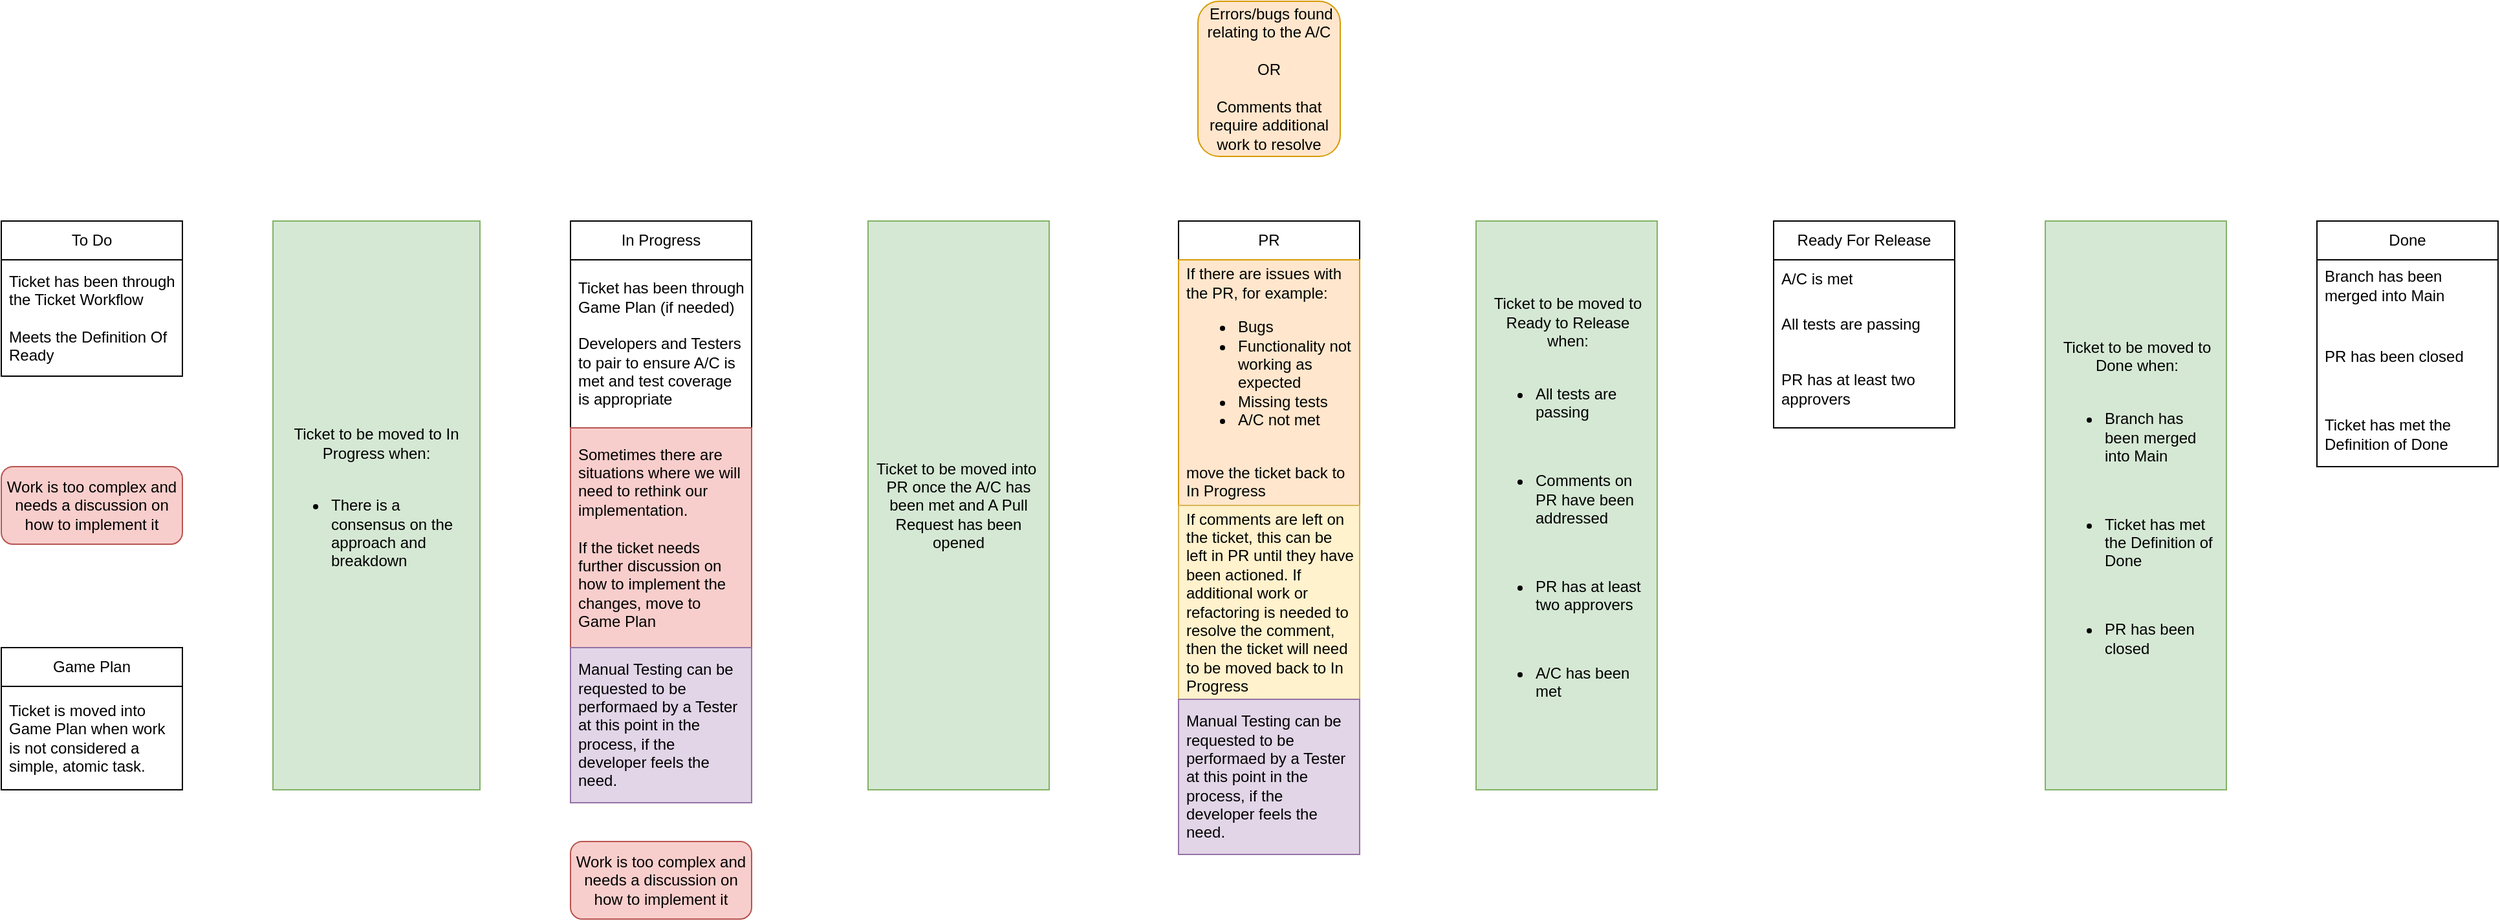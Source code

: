 <mxfile version="22.0.4" type="github">
  <diagram id="C5RBs43oDa-KdzZeNtuy" name="Page-1">
    <mxGraphModel dx="1062" dy="585" grid="1" gridSize="10" guides="1" tooltips="1" connect="1" arrows="1" fold="1" page="1" pageScale="1" pageWidth="3300" pageHeight="2339" math="0" shadow="0">
      <root>
        <mxCell id="WIyWlLk6GJQsqaUBKTNV-0" />
        <mxCell id="WIyWlLk6GJQsqaUBKTNV-1" parent="WIyWlLk6GJQsqaUBKTNV-0" />
        <mxCell id="meaRv1d-LlNJj-3QuRXh-28" value="To Do" style="swimlane;fontStyle=0;childLayout=stackLayout;horizontal=1;startSize=30;horizontalStack=0;resizeParent=1;resizeParentMax=0;resizeLast=0;collapsible=1;marginBottom=0;whiteSpace=wrap;html=1;" parent="WIyWlLk6GJQsqaUBKTNV-1" vertex="1">
          <mxGeometry x="560" y="240" width="140" height="120" as="geometry">
            <mxRectangle x="30" y="240" width="130" height="30" as="alternateBounds" />
          </mxGeometry>
        </mxCell>
        <mxCell id="meaRv1d-LlNJj-3QuRXh-29" value="Ticket has been through the Ticket Workflow&lt;br&gt;&lt;br&gt;Meets the Definition Of Ready" style="text;strokeColor=none;fillColor=none;align=left;verticalAlign=middle;spacingLeft=4;spacingRight=4;overflow=hidden;points=[[0,0.5],[1,0.5]];portConstraint=eastwest;rotatable=0;whiteSpace=wrap;html=1;" parent="meaRv1d-LlNJj-3QuRXh-28" vertex="1">
          <mxGeometry y="30" width="140" height="90" as="geometry" />
        </mxCell>
        <mxCell id="meaRv1d-LlNJj-3QuRXh-33" value="Game Plan" style="swimlane;fontStyle=0;childLayout=stackLayout;horizontal=1;startSize=30;horizontalStack=0;resizeParent=1;resizeParentMax=0;resizeLast=0;collapsible=1;marginBottom=0;whiteSpace=wrap;html=1;" parent="WIyWlLk6GJQsqaUBKTNV-1" vertex="1">
          <mxGeometry x="560" y="570" width="140" height="110" as="geometry">
            <mxRectangle x="30" y="570" width="130" height="30" as="alternateBounds" />
          </mxGeometry>
        </mxCell>
        <mxCell id="meaRv1d-LlNJj-3QuRXh-34" value="Ticket is moved into Game Plan when work is not considered a simple, atomic task." style="text;strokeColor=none;fillColor=none;align=left;verticalAlign=middle;spacingLeft=4;spacingRight=4;overflow=hidden;points=[[0,0.5],[1,0.5]];portConstraint=eastwest;rotatable=0;whiteSpace=wrap;html=1;" parent="meaRv1d-LlNJj-3QuRXh-33" vertex="1">
          <mxGeometry y="30" width="140" height="80" as="geometry" />
        </mxCell>
        <mxCell id="meaRv1d-LlNJj-3QuRXh-37" value="In Progress" style="swimlane;fontStyle=0;childLayout=stackLayout;horizontal=1;startSize=30;horizontalStack=0;resizeParent=1;resizeParentMax=0;resizeLast=0;collapsible=1;marginBottom=0;whiteSpace=wrap;html=1;" parent="WIyWlLk6GJQsqaUBKTNV-1" vertex="1">
          <mxGeometry x="1000" y="240" width="140" height="450" as="geometry">
            <mxRectangle x="470" y="240" width="130" height="30" as="alternateBounds" />
          </mxGeometry>
        </mxCell>
        <mxCell id="meaRv1d-LlNJj-3QuRXh-38" value="Ticket has been through Game Plan (if needed)&lt;br&gt;&lt;br&gt;Developers and Testers to pair to ensure A/C is met and test coverage is appropriate" style="text;strokeColor=none;fillColor=none;align=left;verticalAlign=middle;spacingLeft=4;spacingRight=4;overflow=hidden;points=[[0,0.5],[1,0.5]];portConstraint=eastwest;rotatable=0;whiteSpace=wrap;html=1;" parent="meaRv1d-LlNJj-3QuRXh-37" vertex="1">
          <mxGeometry y="30" width="140" height="130" as="geometry" />
        </mxCell>
        <mxCell id="MgMq9kKjlGCQQoYwDSLB-2" value="Sometimes there are situations where we will need to rethink our implementation.&lt;br&gt;&lt;br&gt;If the ticket needs further discussion on how to implement the changes, move to Game Plan" style="text;strokeColor=#b85450;fillColor=#f8cecc;align=left;verticalAlign=middle;spacingLeft=4;spacingRight=4;overflow=hidden;points=[[0,0.5],[1,0.5]];portConstraint=eastwest;rotatable=0;whiteSpace=wrap;html=1;" parent="meaRv1d-LlNJj-3QuRXh-37" vertex="1">
          <mxGeometry y="160" width="140" height="170" as="geometry" />
        </mxCell>
        <mxCell id="MgMq9kKjlGCQQoYwDSLB-29" value="Manual Testing can be requested to be performaed by a Tester at this point in the process, if the developer feels the need." style="text;strokeColor=#9673a6;fillColor=#e1d5e7;align=left;verticalAlign=middle;spacingLeft=4;spacingRight=4;overflow=hidden;points=[[0,0.5],[1,0.5]];portConstraint=eastwest;rotatable=0;whiteSpace=wrap;html=1;" parent="meaRv1d-LlNJj-3QuRXh-37" vertex="1">
          <mxGeometry y="330" width="140" height="120" as="geometry" />
        </mxCell>
        <mxCell id="meaRv1d-LlNJj-3QuRXh-41" value="PR" style="swimlane;fontStyle=0;childLayout=stackLayout;horizontal=1;startSize=30;horizontalStack=0;resizeParent=1;resizeParentMax=0;resizeLast=0;collapsible=1;marginBottom=0;whiteSpace=wrap;html=1;" parent="WIyWlLk6GJQsqaUBKTNV-1" vertex="1">
          <mxGeometry x="1470" y="240" width="140" height="490" as="geometry">
            <mxRectangle x="940" y="240" width="125.5" height="30" as="alternateBounds" />
          </mxGeometry>
        </mxCell>
        <mxCell id="MgMq9kKjlGCQQoYwDSLB-14" value="&lt;span style=&quot;background-color: initial;&quot;&gt;If there are issues with the PR, for example:&amp;nbsp;&lt;br&gt;&lt;ul&gt;&lt;li&gt;Bugs&lt;/li&gt;&lt;li&gt;Functionality not working as expected&lt;/li&gt;&lt;li&gt;Missing tests&lt;/li&gt;&lt;li&gt;A/C not met&lt;/li&gt;&lt;/ul&gt;&lt;/span&gt;&lt;br&gt;move the ticket back to In Progress" style="text;strokeColor=#d79b00;fillColor=#ffe6cc;align=left;verticalAlign=middle;spacingLeft=4;spacingRight=4;overflow=hidden;points=[[0,0.5],[1,0.5]];portConstraint=eastwest;rotatable=0;whiteSpace=wrap;html=1;" parent="meaRv1d-LlNJj-3QuRXh-41" vertex="1">
          <mxGeometry y="30" width="140" height="190" as="geometry" />
        </mxCell>
        <mxCell id="meaRv1d-LlNJj-3QuRXh-56" value="If comments are left on the ticket, this can be left in PR until they have been actioned. If additional work or refactoring is needed to resolve the comment, then the ticket will need to be moved back to In Progress" style="text;strokeColor=#d6b656;fillColor=#fff2cc;align=left;verticalAlign=middle;spacingLeft=4;spacingRight=4;overflow=hidden;points=[[0,0.5],[1,0.5]];portConstraint=eastwest;rotatable=0;whiteSpace=wrap;html=1;" parent="meaRv1d-LlNJj-3QuRXh-41" vertex="1">
          <mxGeometry y="220" width="140" height="150" as="geometry" />
        </mxCell>
        <mxCell id="MgMq9kKjlGCQQoYwDSLB-30" value="Manual Testing can be requested to be performaed by a Tester at this point in the process, if the developer feels the need." style="text;strokeColor=#9673a6;fillColor=#e1d5e7;align=left;verticalAlign=middle;spacingLeft=4;spacingRight=4;overflow=hidden;points=[[0,0.5],[1,0.5]];portConstraint=eastwest;rotatable=0;whiteSpace=wrap;html=1;" parent="meaRv1d-LlNJj-3QuRXh-41" vertex="1">
          <mxGeometry y="370" width="140" height="120" as="geometry" />
        </mxCell>
        <mxCell id="meaRv1d-LlNJj-3QuRXh-46" value="Ready For Release" style="swimlane;fontStyle=0;childLayout=stackLayout;horizontal=1;startSize=30;horizontalStack=0;resizeParent=1;resizeParentMax=0;resizeLast=0;collapsible=1;marginBottom=0;whiteSpace=wrap;html=1;" parent="WIyWlLk6GJQsqaUBKTNV-1" vertex="1">
          <mxGeometry x="1930" y="240" width="140" height="160" as="geometry">
            <mxRectangle x="1930" y="240" width="140" height="30" as="alternateBounds" />
          </mxGeometry>
        </mxCell>
        <mxCell id="meaRv1d-LlNJj-3QuRXh-47" value="A/C is met" style="text;strokeColor=none;fillColor=none;align=left;verticalAlign=middle;spacingLeft=4;spacingRight=4;overflow=hidden;points=[[0,0.5],[1,0.5]];portConstraint=eastwest;rotatable=0;whiteSpace=wrap;html=1;" parent="meaRv1d-LlNJj-3QuRXh-46" vertex="1">
          <mxGeometry y="30" width="140" height="30" as="geometry" />
        </mxCell>
        <mxCell id="meaRv1d-LlNJj-3QuRXh-48" value="All tests are passing" style="text;strokeColor=none;fillColor=none;align=left;verticalAlign=middle;spacingLeft=4;spacingRight=4;overflow=hidden;points=[[0,0.5],[1,0.5]];portConstraint=eastwest;rotatable=0;whiteSpace=wrap;html=1;" parent="meaRv1d-LlNJj-3QuRXh-46" vertex="1">
          <mxGeometry y="60" width="140" height="40" as="geometry" />
        </mxCell>
        <mxCell id="meaRv1d-LlNJj-3QuRXh-49" value="PR has at least two approvers" style="text;strokeColor=none;fillColor=none;align=left;verticalAlign=middle;spacingLeft=4;spacingRight=4;overflow=hidden;points=[[0,0.5],[1,0.5]];portConstraint=eastwest;rotatable=0;whiteSpace=wrap;html=1;" parent="meaRv1d-LlNJj-3QuRXh-46" vertex="1">
          <mxGeometry y="100" width="140" height="60" as="geometry" />
        </mxCell>
        <mxCell id="meaRv1d-LlNJj-3QuRXh-50" value="Done" style="swimlane;fontStyle=0;childLayout=stackLayout;horizontal=1;startSize=30;horizontalStack=0;resizeParent=1;resizeParentMax=0;resizeLast=0;collapsible=1;marginBottom=0;whiteSpace=wrap;html=1;" parent="WIyWlLk6GJQsqaUBKTNV-1" vertex="1">
          <mxGeometry x="2350" y="240" width="140" height="190" as="geometry">
            <mxRectangle x="2350" y="240" width="130" height="30" as="alternateBounds" />
          </mxGeometry>
        </mxCell>
        <mxCell id="meaRv1d-LlNJj-3QuRXh-51" value="Branch has been merged into Main" style="text;strokeColor=none;fillColor=none;align=left;verticalAlign=middle;spacingLeft=4;spacingRight=4;overflow=hidden;points=[[0,0.5],[1,0.5]];portConstraint=eastwest;rotatable=0;whiteSpace=wrap;html=1;" parent="meaRv1d-LlNJj-3QuRXh-50" vertex="1">
          <mxGeometry y="30" width="140" height="40" as="geometry" />
        </mxCell>
        <mxCell id="meaRv1d-LlNJj-3QuRXh-52" value="PR has been closed" style="text;strokeColor=none;fillColor=none;align=left;verticalAlign=middle;spacingLeft=4;spacingRight=4;overflow=hidden;points=[[0,0.5],[1,0.5]];portConstraint=eastwest;rotatable=0;whiteSpace=wrap;html=1;" parent="meaRv1d-LlNJj-3QuRXh-50" vertex="1">
          <mxGeometry y="70" width="140" height="70" as="geometry" />
        </mxCell>
        <mxCell id="meaRv1d-LlNJj-3QuRXh-53" value="Ticket has met the Definition of Done" style="text;strokeColor=none;fillColor=none;align=left;verticalAlign=middle;spacingLeft=4;spacingRight=4;overflow=hidden;points=[[0,0.5],[1,0.5]];portConstraint=eastwest;rotatable=0;whiteSpace=wrap;html=1;" parent="meaRv1d-LlNJj-3QuRXh-50" vertex="1">
          <mxGeometry y="140" width="140" height="50" as="geometry" />
        </mxCell>
        <mxCell id="meaRv1d-LlNJj-3QuRXh-74" value="&amp;nbsp;Errors/bugs found relating to the A/C&lt;br&gt;&lt;br&gt;OR&lt;br&gt;&lt;br&gt;Comments that require additional work to resolve" style="rounded=1;whiteSpace=wrap;html=1;fillColor=#ffe6cc;strokeColor=#d79b00;" parent="WIyWlLk6GJQsqaUBKTNV-1" vertex="1">
          <mxGeometry x="1485" y="70" width="110" height="120" as="geometry" />
        </mxCell>
        <mxCell id="vbwm1G4BkxUwIjJc9PxB-0" value="Work is too complex and needs a discussion on how to implement it" style="rounded=1;whiteSpace=wrap;html=1;fillColor=#f8cecc;strokeColor=#b85450;" vertex="1" parent="WIyWlLk6GJQsqaUBKTNV-1">
          <mxGeometry x="560" y="430" width="140" height="60" as="geometry" />
        </mxCell>
        <mxCell id="vbwm1G4BkxUwIjJc9PxB-1" value="Ticket to be moved to In Progress when:&lt;br&gt;&lt;br&gt;&lt;ul&gt;&lt;li style=&quot;text-align: left;&quot;&gt;There is a consensus on the approach and breakdown&lt;br&gt;&lt;/li&gt;&lt;/ul&gt;" style="text;strokeColor=#82b366;fillColor=#d5e8d4;align=center;verticalAlign=middle;spacingLeft=4;spacingRight=4;overflow=hidden;points=[[0,0.5],[1,0.5]];portConstraint=eastwest;rotatable=0;whiteSpace=wrap;html=1;" vertex="1" parent="WIyWlLk6GJQsqaUBKTNV-1">
          <mxGeometry x="770" y="240" width="160" height="440" as="geometry" />
        </mxCell>
        <mxCell id="meaRv1d-LlNJj-3QuRXh-55" value="Ticket to be moved into&amp;nbsp; PR once the A/C has been met and A Pull Request has been opened" style="text;strokeColor=#82b366;fillColor=#d5e8d4;align=center;verticalAlign=middle;spacingLeft=4;spacingRight=4;overflow=hidden;points=[[0,0.5],[1,0.5]];portConstraint=eastwest;rotatable=0;whiteSpace=wrap;html=1;" parent="WIyWlLk6GJQsqaUBKTNV-1" vertex="1">
          <mxGeometry x="1230" y="240" width="140" height="440" as="geometry" />
        </mxCell>
        <mxCell id="MgMq9kKjlGCQQoYwDSLB-16" value="&lt;div style=&quot;text-align: center;&quot;&gt;&lt;span style=&quot;background-color: initial;&quot;&gt;Ticket to be moved to Ready to Release when:&lt;/span&gt;&lt;/div&gt;&lt;br&gt;&lt;ul&gt;&lt;li&gt;All tests are passing&lt;/li&gt;&lt;/ul&gt;&lt;div&gt;&lt;br&gt;&lt;/div&gt;&lt;ul&gt;&lt;li&gt;Comments on PR have been addressed&lt;/li&gt;&lt;/ul&gt;&lt;div&gt;&lt;br&gt;&lt;/div&gt;&lt;ul&gt;&lt;li&gt;PR has at least two approvers&lt;/li&gt;&lt;/ul&gt;&lt;div&gt;&lt;br&gt;&lt;/div&gt;&lt;ul&gt;&lt;li&gt;A/C has been met&lt;/li&gt;&lt;/ul&gt;" style="text;strokeColor=#82b366;fillColor=#d5e8d4;align=left;verticalAlign=middle;spacingLeft=4;spacingRight=4;overflow=hidden;points=[[0,0.5],[1,0.5]];portConstraint=eastwest;rotatable=0;whiteSpace=wrap;html=1;" parent="WIyWlLk6GJQsqaUBKTNV-1" vertex="1">
          <mxGeometry x="1700" y="240" width="140" height="440" as="geometry" />
        </mxCell>
        <mxCell id="vbwm1G4BkxUwIjJc9PxB-2" value="&lt;div style=&quot;text-align: center;&quot;&gt;&lt;span style=&quot;background-color: initial;&quot;&gt;Ticket to be moved to Done when:&lt;/span&gt;&lt;/div&gt;&lt;br&gt;&lt;ul&gt;&lt;li&gt;Branch has been merged into Main&lt;/li&gt;&lt;/ul&gt;&lt;br&gt;&lt;ul&gt;&lt;li&gt;Ticket has met the Definition of Done&lt;/li&gt;&lt;/ul&gt;&lt;div&gt;&lt;br&gt;&lt;/div&gt;&lt;div&gt;&lt;ul&gt;&lt;li&gt;PR has been closed&lt;/li&gt;&lt;/ul&gt;&lt;/div&gt;" style="text;strokeColor=#82b366;fillColor=#d5e8d4;align=left;verticalAlign=middle;spacingLeft=4;spacingRight=4;overflow=hidden;points=[[0,0.5],[1,0.5]];portConstraint=eastwest;rotatable=0;whiteSpace=wrap;html=1;" vertex="1" parent="WIyWlLk6GJQsqaUBKTNV-1">
          <mxGeometry x="2140" y="240" width="140" height="440" as="geometry" />
        </mxCell>
        <mxCell id="vbwm1G4BkxUwIjJc9PxB-6" value="Work is too complex and needs a discussion on how to implement it" style="rounded=1;whiteSpace=wrap;html=1;fillColor=#f8cecc;strokeColor=#b85450;" vertex="1" parent="WIyWlLk6GJQsqaUBKTNV-1">
          <mxGeometry x="1000" y="720" width="140" height="60" as="geometry" />
        </mxCell>
      </root>
    </mxGraphModel>
  </diagram>
</mxfile>
